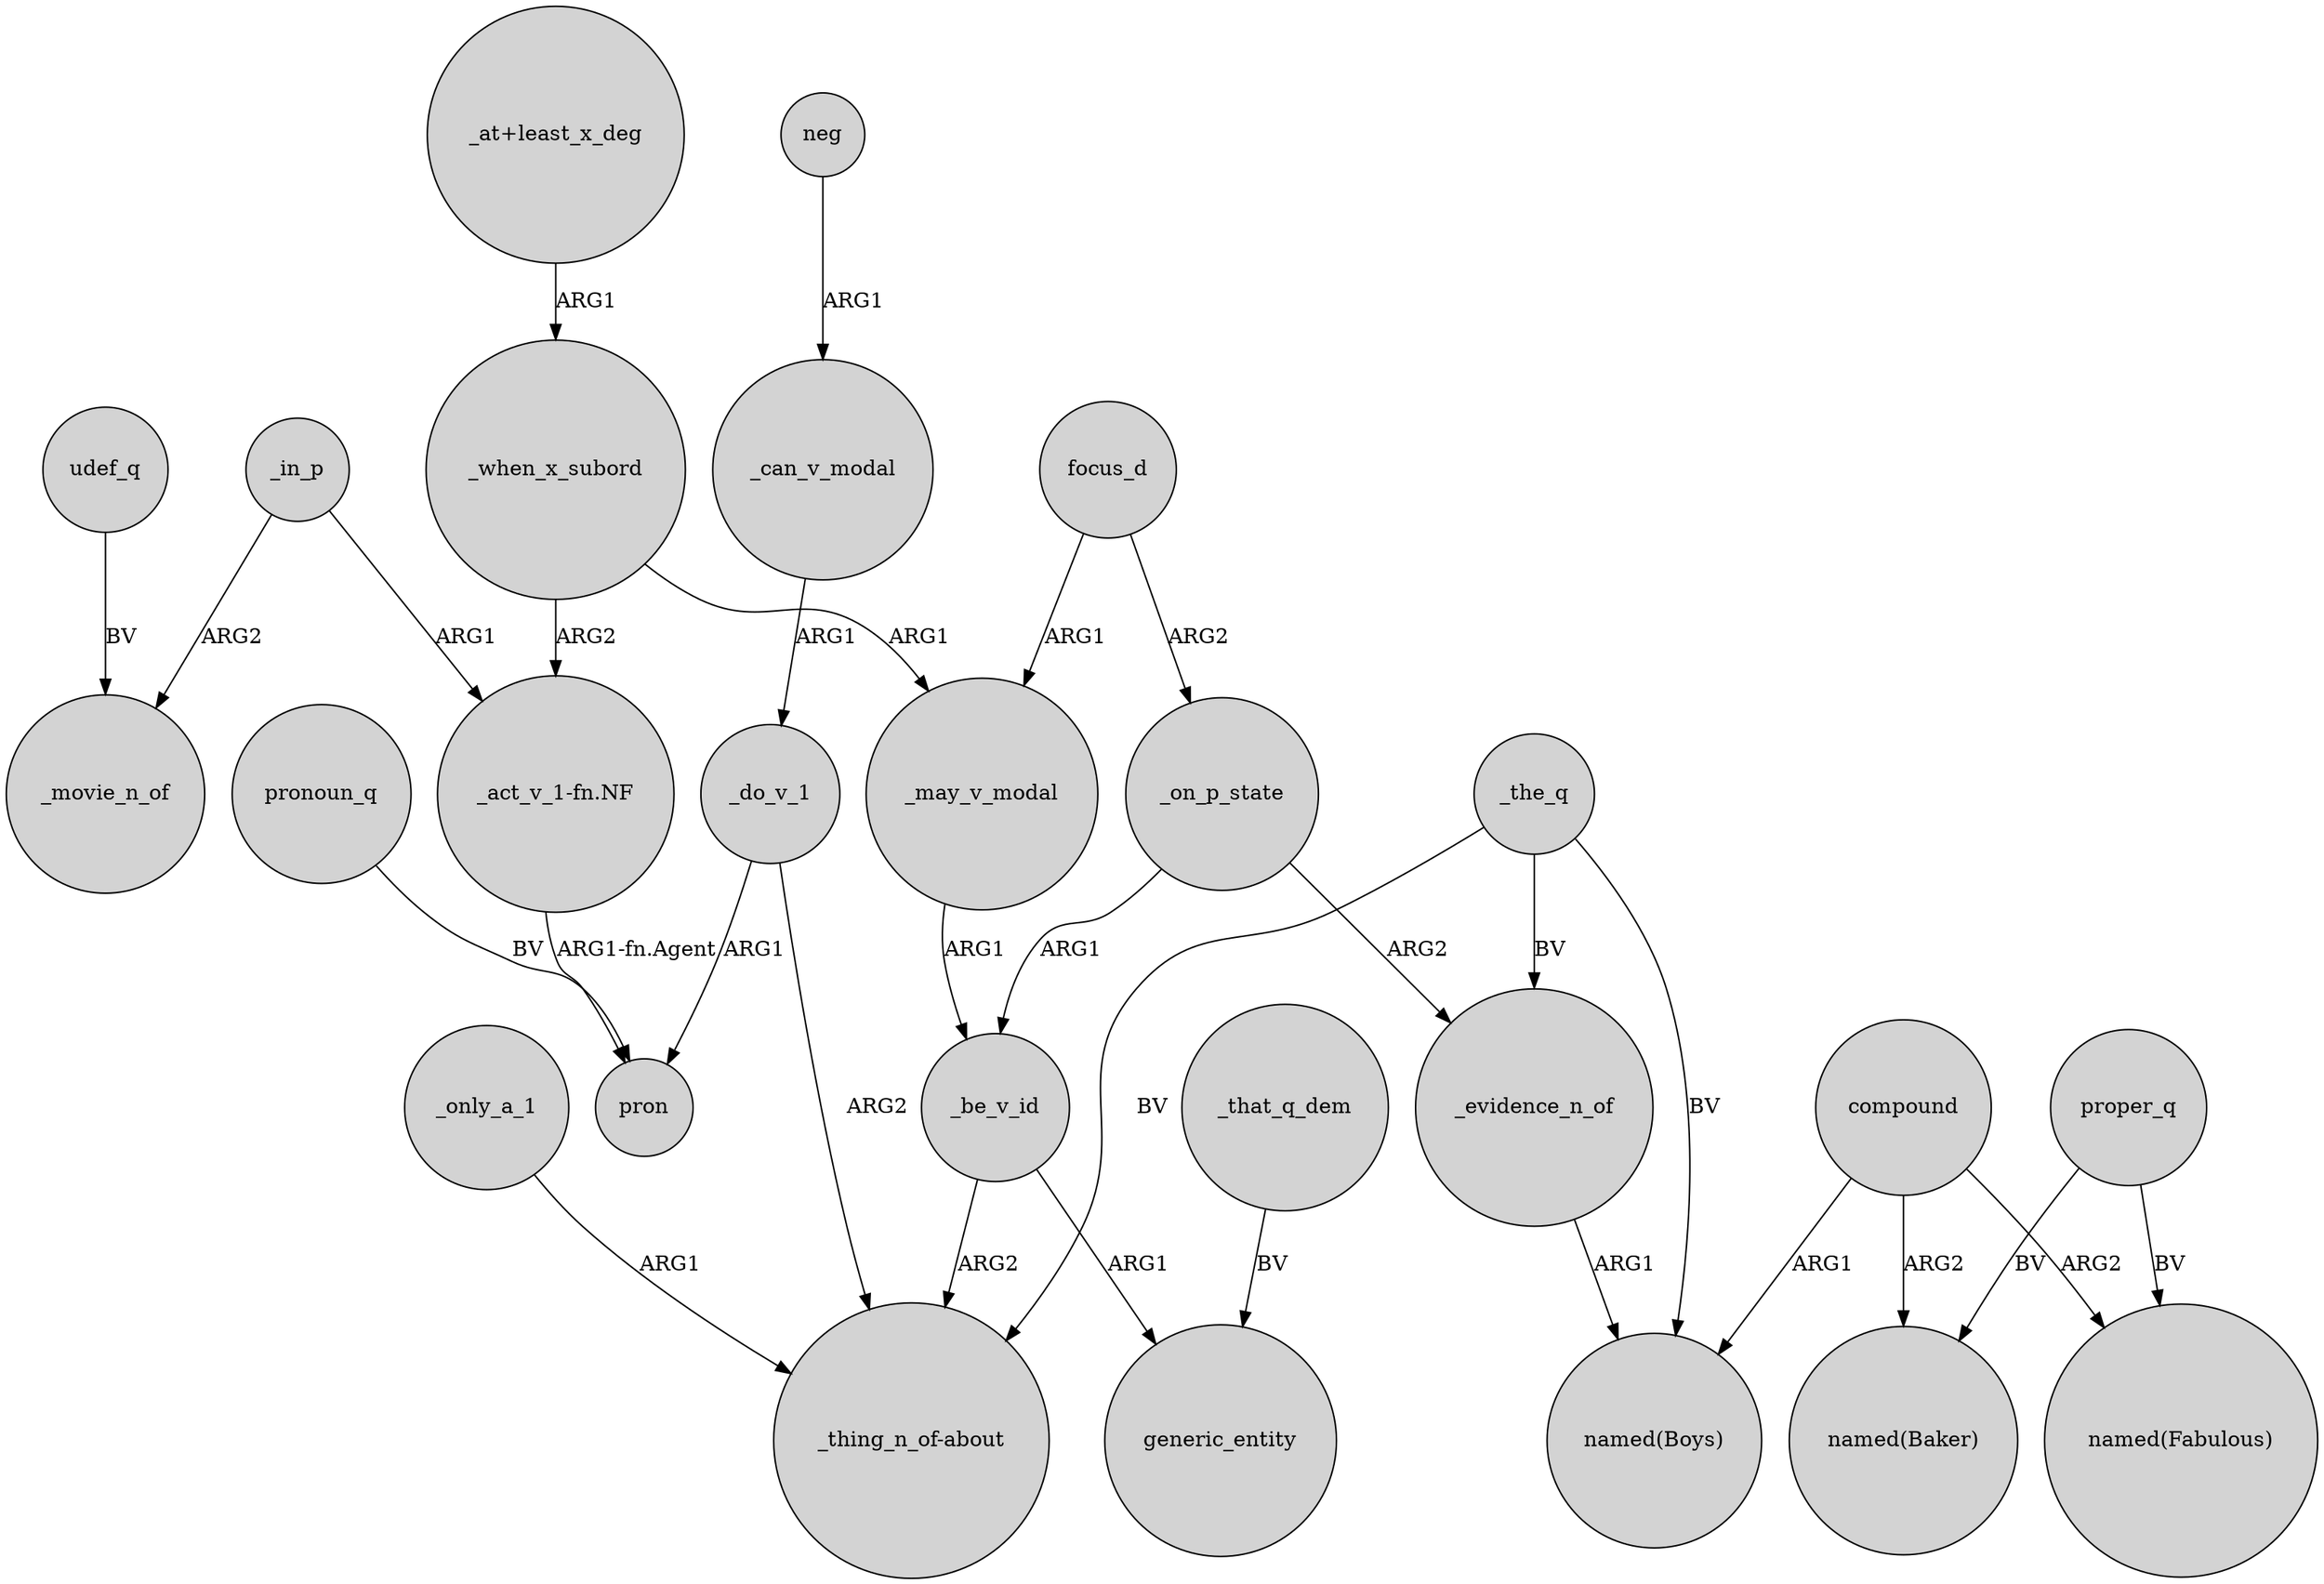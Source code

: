 digraph {
	node [shape=circle style=filled]
	_in_p -> _movie_n_of [label=ARG2]
	_do_v_1 -> "_thing_n_of-about" [label=ARG2]
	_when_x_subord -> _may_v_modal [label=ARG1]
	_in_p -> "_act_v_1-fn.NF" [label=ARG1]
	_the_q -> "named(Boys)" [label=BV]
	_that_q_dem -> generic_entity [label=BV]
	focus_d -> _on_p_state [label=ARG2]
	_the_q -> _evidence_n_of [label=BV]
	udef_q -> _movie_n_of [label=BV]
	_be_v_id -> generic_entity [label=ARG1]
	focus_d -> _may_v_modal [label=ARG1]
	compound -> "named(Boys)" [label=ARG1]
	_be_v_id -> "_thing_n_of-about" [label=ARG2]
	_only_a_1 -> "_thing_n_of-about" [label=ARG1]
	_when_x_subord -> "_act_v_1-fn.NF" [label=ARG2]
	_evidence_n_of -> "named(Boys)" [label=ARG1]
	proper_q -> "named(Baker)" [label=BV]
	pronoun_q -> pron [label=BV]
	_do_v_1 -> pron [label=ARG1]
	_on_p_state -> _be_v_id [label=ARG1]
	_can_v_modal -> _do_v_1 [label=ARG1]
	"_at+least_x_deg" -> _when_x_subord [label=ARG1]
	"_act_v_1-fn.NF" -> pron [label="ARG1-fn.Agent"]
	_the_q -> "_thing_n_of-about" [label=BV]
	_on_p_state -> _evidence_n_of [label=ARG2]
	proper_q -> "named(Fabulous)" [label=BV]
	compound -> "named(Baker)" [label=ARG2]
	_may_v_modal -> _be_v_id [label=ARG1]
	neg -> _can_v_modal [label=ARG1]
	compound -> "named(Fabulous)" [label=ARG2]
}
